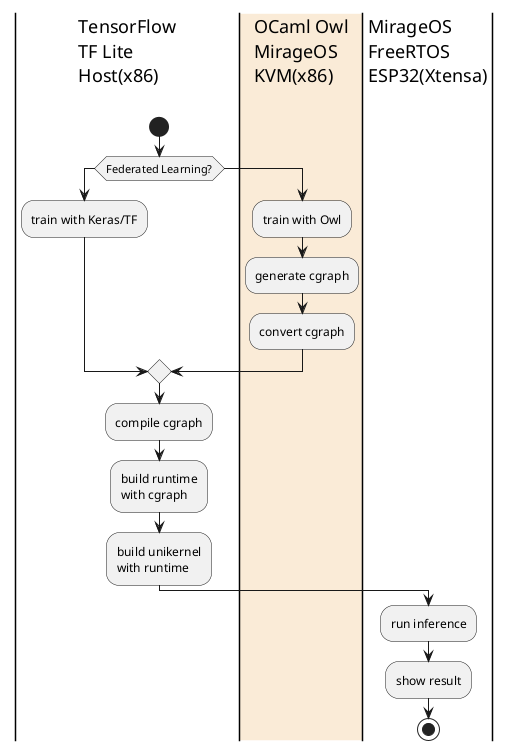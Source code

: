 @startuml
'title PoC sequence
|TensorFlow\nTF Lite\nHost(x86)\n|
start
if (Federated Learning?) then
|TensorFlow\nTF Lite\nHost(x86)\n|
:train with Keras/TF;
else
|#AntiqueWhite|OCaml Owl\nMirageOS\nKVM(x86)\n|
:train with Owl;
:generate cgraph;
:convert cgraph;
endif
|TensorFlow\nTF Lite\nHost(x86)\n|
:compile cgraph;
:build runtime\nwith cgraph;
:build unikernel\nwith runtime;
|MirageOS\nFreeRTOS\nESP32(Xtensa)\n|
:run inference;
:show result;
stop
@enduml
